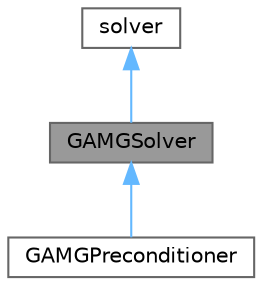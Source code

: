 digraph "GAMGSolver"
{
 // LATEX_PDF_SIZE
  bgcolor="transparent";
  edge [fontname=Helvetica,fontsize=10,labelfontname=Helvetica,labelfontsize=10];
  node [fontname=Helvetica,fontsize=10,shape=box,height=0.2,width=0.4];
  Node1 [id="Node000001",label="GAMGSolver",height=0.2,width=0.4,color="gray40", fillcolor="grey60", style="filled", fontcolor="black",tooltip="Geometric agglomerated algebraic multigrid solver."];
  Node2 -> Node1 [id="edge1_Node000001_Node000002",dir="back",color="steelblue1",style="solid",tooltip=" "];
  Node2 [id="Node000002",label="solver",height=0.2,width=0.4,color="gray40", fillcolor="white", style="filled",URL="$classFoam_1_1lduMatrix_1_1solver.html",tooltip=" "];
  Node1 -> Node3 [id="edge2_Node000001_Node000003",dir="back",color="steelblue1",style="solid",tooltip=" "];
  Node3 [id="Node000003",label="GAMGPreconditioner",height=0.2,width=0.4,color="gray40", fillcolor="white", style="filled",URL="$classFoam_1_1GAMGPreconditioner.html",tooltip="Geometric agglomerated algebraic multigrid preconditioner."];
}
